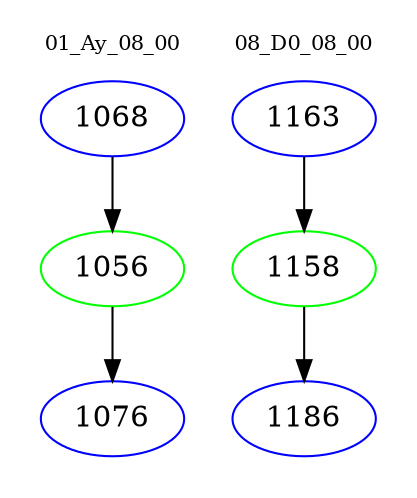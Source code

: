 digraph{
subgraph cluster_0 {
color = white
label = "01_Ay_08_00";
fontsize=10;
T0_1068 [label="1068", color="blue"]
T0_1068 -> T0_1056 [color="black"]
T0_1056 [label="1056", color="green"]
T0_1056 -> T0_1076 [color="black"]
T0_1076 [label="1076", color="blue"]
}
subgraph cluster_1 {
color = white
label = "08_D0_08_00";
fontsize=10;
T1_1163 [label="1163", color="blue"]
T1_1163 -> T1_1158 [color="black"]
T1_1158 [label="1158", color="green"]
T1_1158 -> T1_1186 [color="black"]
T1_1186 [label="1186", color="blue"]
}
}
